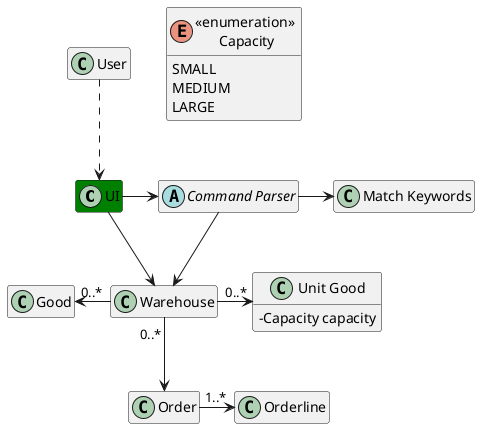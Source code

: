 @startuml
hide empty members
skinparam classAttributeIconSize 0

Class UI #green
abstract "Command Parser"
Class "Match Keywords"
Class "Unit Good" {
-Capacity capacity
}
Class Good
Class Order
Class Orderline
Enum "<<enumeration>> \nCapacity" {
SMALL
MEDIUM
LARGE
}
Class Warehouse

User ..> UI
UI -> "Command Parser"
UI -down-> Warehouse
"Command Parser" -> "Match Keywords"
"Command Parser" -> Warehouse
Warehouse "0..*"-> "Unit Good"
Warehouse "0..*"-left-> Good
Warehouse "0..*"-down-> Order
Order "1..*"-> Orderline

@enduml